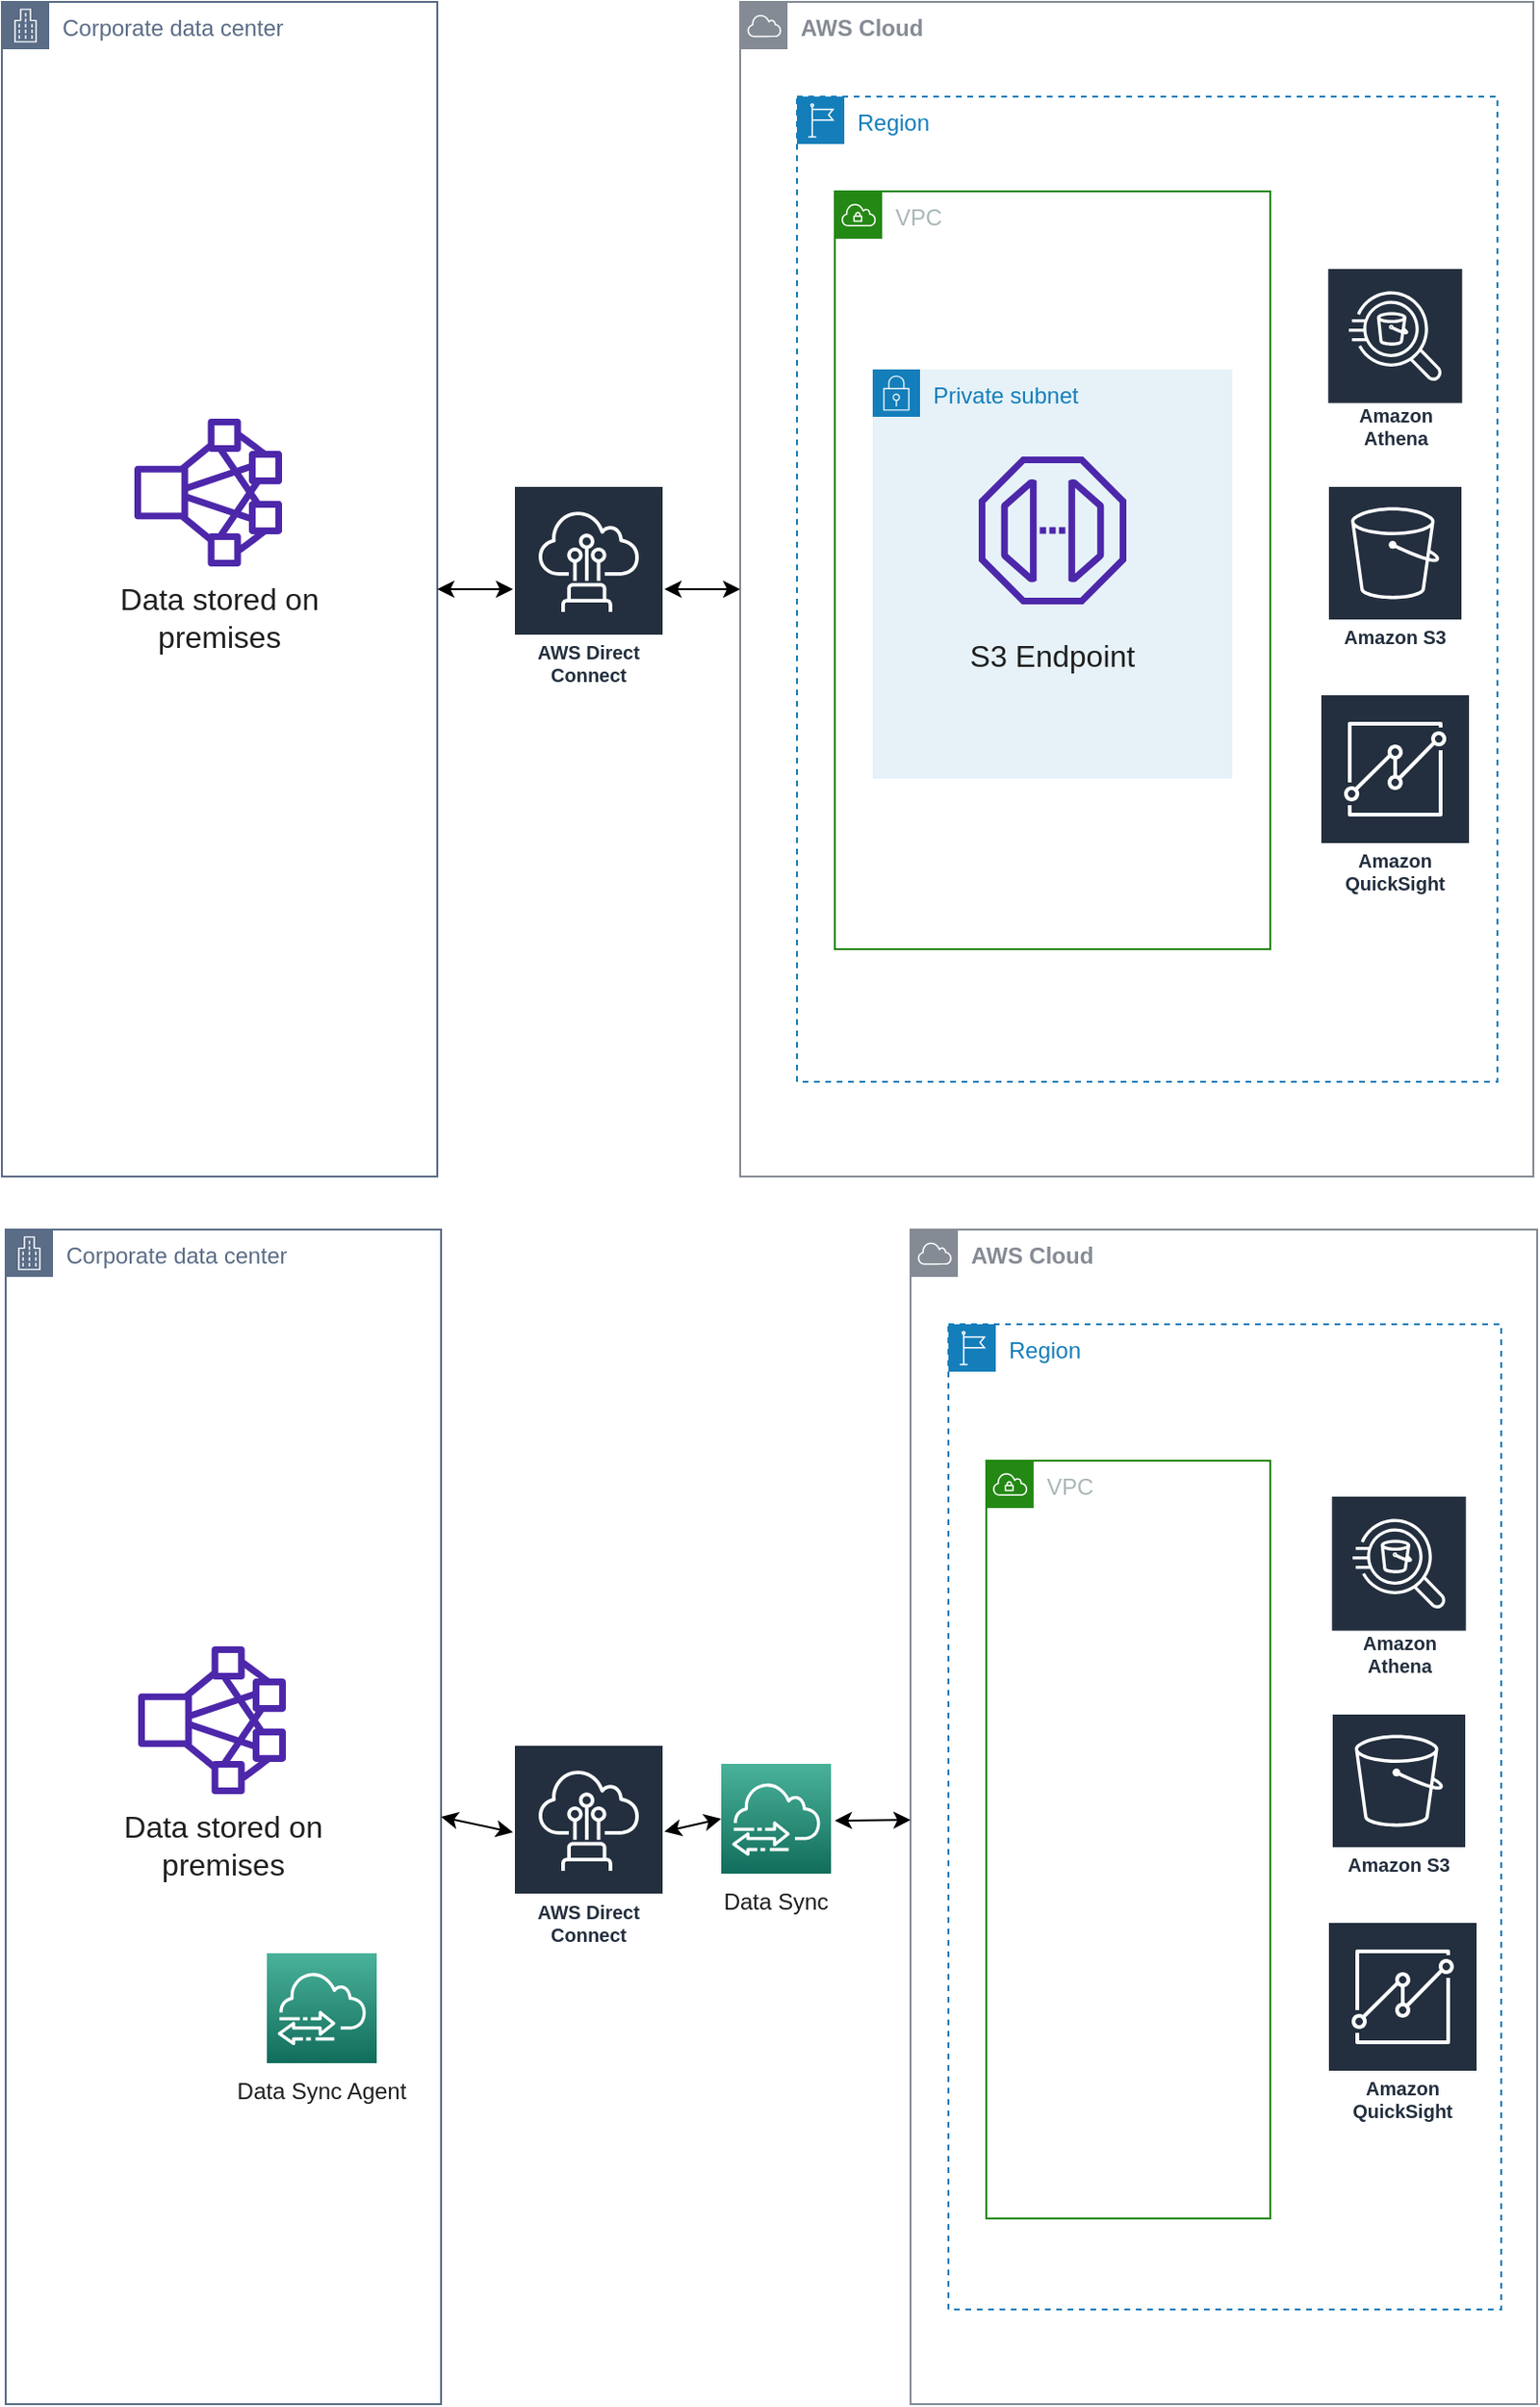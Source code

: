 <mxfile version="20.6.2" type="github">
  <diagram id="0KVzS3gzruAa5SCd7N2P" name="Page-1">
    <mxGraphModel dx="1186" dy="705" grid="1" gridSize="10" guides="1" tooltips="1" connect="1" arrows="1" fold="1" page="1" pageScale="1" pageWidth="827" pageHeight="1169" math="0" shadow="0">
      <root>
        <mxCell id="0" />
        <mxCell id="1" parent="0" />
        <mxCell id="hv5cUMv6Dfn7MdZd3gP0-1" value="&lt;b&gt;AWS Cloud&lt;/b&gt;" style="sketch=0;outlineConnect=0;gradientColor=none;html=1;whiteSpace=wrap;fontSize=12;fontStyle=0;shape=mxgraph.aws4.group;grIcon=mxgraph.aws4.group_aws_cloud;strokeColor=#858B94;fillColor=none;verticalAlign=top;align=left;spacingLeft=30;fontColor=#858B94;dashed=0;" parent="1" vertex="1">
          <mxGeometry x="400" y="100" width="419" height="620" as="geometry" />
        </mxCell>
        <mxCell id="hv5cUMv6Dfn7MdZd3gP0-86" value="Region" style="points=[[0,0],[0.25,0],[0.5,0],[0.75,0],[1,0],[1,0.25],[1,0.5],[1,0.75],[1,1],[0.75,1],[0.5,1],[0.25,1],[0,1],[0,0.75],[0,0.5],[0,0.25]];outlineConnect=0;gradientColor=none;html=1;whiteSpace=wrap;fontSize=12;fontStyle=0;container=1;pointerEvents=0;collapsible=0;recursiveResize=0;shape=mxgraph.aws4.group;grIcon=mxgraph.aws4.group_region;strokeColor=#147EBA;fillColor=none;verticalAlign=top;align=left;spacingLeft=30;fontColor=#147EBA;dashed=1;" parent="1" vertex="1">
          <mxGeometry x="430" y="150" width="370" height="520" as="geometry" />
        </mxCell>
        <mxCell id="hv5cUMv6Dfn7MdZd3gP0-87" value="VPC" style="points=[[0,0],[0.25,0],[0.5,0],[0.75,0],[1,0],[1,0.25],[1,0.5],[1,0.75],[1,1],[0.75,1],[0.5,1],[0.25,1],[0,1],[0,0.75],[0,0.5],[0,0.25]];outlineConnect=0;gradientColor=none;html=1;whiteSpace=wrap;fontSize=12;fontStyle=0;container=1;pointerEvents=0;collapsible=0;recursiveResize=0;shape=mxgraph.aws4.group;grIcon=mxgraph.aws4.group_vpc;strokeColor=#248814;fillColor=none;verticalAlign=top;align=left;spacingLeft=30;fontColor=#AAB7B8;dashed=0;" parent="hv5cUMv6Dfn7MdZd3gP0-86" vertex="1">
          <mxGeometry x="20" y="50" width="230" height="400" as="geometry" />
        </mxCell>
        <mxCell id="bt1ztzc81OhMpk3LV-u5-9" value="Private subnet" style="points=[[0,0],[0.25,0],[0.5,0],[0.75,0],[1,0],[1,0.25],[1,0.5],[1,0.75],[1,1],[0.75,1],[0.5,1],[0.25,1],[0,1],[0,0.75],[0,0.5],[0,0.25]];outlineConnect=0;gradientColor=none;html=1;whiteSpace=wrap;fontSize=12;fontStyle=0;container=1;pointerEvents=0;collapsible=0;recursiveResize=0;shape=mxgraph.aws4.group;grIcon=mxgraph.aws4.group_security_group;grStroke=0;strokeColor=#147EBA;fillColor=#E6F2F8;verticalAlign=top;align=left;spacingLeft=30;fontColor=#147EBA;dashed=0;" vertex="1" parent="hv5cUMv6Dfn7MdZd3gP0-87">
          <mxGeometry x="20" y="94" width="190" height="216" as="geometry" />
        </mxCell>
        <mxCell id="bt1ztzc81OhMpk3LV-u5-6" value="" style="sketch=0;outlineConnect=0;fontColor=#232F3E;gradientColor=none;fillColor=#4D27AA;strokeColor=none;dashed=0;verticalLabelPosition=bottom;verticalAlign=top;align=center;html=1;fontSize=12;fontStyle=0;aspect=fixed;pointerEvents=1;shape=mxgraph.aws4.endpoint;" vertex="1" parent="bt1ztzc81OhMpk3LV-u5-9">
          <mxGeometry x="56" y="46" width="78" height="78" as="geometry" />
        </mxCell>
        <mxCell id="bt1ztzc81OhMpk3LV-u5-7" value="&lt;div style=&quot;&quot;&gt;&lt;span style=&quot;background-color: initial; font-size: 16px;&quot;&gt;&lt;font face=&quot;Source Sans Pro, Arial, sans-serif&quot; color=&quot;#1f1f1f&quot;&gt;S3 Endpoint&lt;/font&gt;&lt;/span&gt;&lt;/div&gt;" style="text;html=1;strokeColor=none;fillColor=none;align=center;verticalAlign=middle;whiteSpace=wrap;rounded=0;" vertex="1" parent="hv5cUMv6Dfn7MdZd3gP0-87">
          <mxGeometry x="56" y="230" width="118" height="30" as="geometry" />
        </mxCell>
        <mxCell id="bt1ztzc81OhMpk3LV-u5-3" value="Amazon QuickSight" style="sketch=0;outlineConnect=0;fontColor=#232F3E;gradientColor=none;strokeColor=#ffffff;fillColor=#232F3E;dashed=0;verticalLabelPosition=middle;verticalAlign=bottom;align=center;html=1;whiteSpace=wrap;fontSize=10;fontStyle=1;spacing=3;shape=mxgraph.aws4.productIcon;prIcon=mxgraph.aws4.quicksight;" vertex="1" parent="hv5cUMv6Dfn7MdZd3gP0-86">
          <mxGeometry x="276" y="315" width="80" height="110" as="geometry" />
        </mxCell>
        <mxCell id="bt1ztzc81OhMpk3LV-u5-8" value="Amazon Athena" style="sketch=0;outlineConnect=0;fontColor=#232F3E;gradientColor=none;strokeColor=#ffffff;fillColor=#232F3E;dashed=0;verticalLabelPosition=middle;verticalAlign=bottom;align=center;html=1;whiteSpace=wrap;fontSize=10;fontStyle=1;spacing=3;shape=mxgraph.aws4.productIcon;prIcon=mxgraph.aws4.athena;" vertex="1" parent="hv5cUMv6Dfn7MdZd3gP0-86">
          <mxGeometry x="279.63" y="90" width="72.73" height="100" as="geometry" />
        </mxCell>
        <mxCell id="hv5cUMv6Dfn7MdZd3gP0-88" value="Amazon S3" style="sketch=0;outlineConnect=0;fontColor=#232F3E;gradientColor=none;strokeColor=#ffffff;fillColor=#232F3E;dashed=0;verticalLabelPosition=middle;verticalAlign=bottom;align=center;html=1;whiteSpace=wrap;fontSize=10;fontStyle=1;spacing=3;shape=mxgraph.aws4.productIcon;prIcon=mxgraph.aws4.s3;" parent="1" vertex="1">
          <mxGeometry x="710" y="355" width="72" height="90" as="geometry" />
        </mxCell>
        <mxCell id="hv5cUMv6Dfn7MdZd3gP0-89" value="Corporate data center" style="points=[[0,0],[0.25,0],[0.5,0],[0.75,0],[1,0],[1,0.25],[1,0.5],[1,0.75],[1,1],[0.75,1],[0.5,1],[0.25,1],[0,1],[0,0.75],[0,0.5],[0,0.25]];outlineConnect=0;gradientColor=none;html=1;whiteSpace=wrap;fontSize=12;fontStyle=0;container=1;pointerEvents=0;collapsible=0;recursiveResize=0;shape=mxgraph.aws4.group;grIcon=mxgraph.aws4.group_corporate_data_center;strokeColor=#5A6C86;fillColor=none;verticalAlign=top;align=left;spacingLeft=30;fontColor=#5A6C86;dashed=0;" parent="1" vertex="1">
          <mxGeometry x="10" y="100" width="230" height="620" as="geometry" />
        </mxCell>
        <mxCell id="bt1ztzc81OhMpk3LV-u5-4" value="" style="sketch=0;outlineConnect=0;fontColor=#232F3E;gradientColor=none;fillColor=#4D27AA;strokeColor=none;dashed=0;verticalLabelPosition=bottom;verticalAlign=top;align=center;html=1;fontSize=12;fontStyle=0;aspect=fixed;pointerEvents=1;shape=mxgraph.aws4.cluster;" vertex="1" parent="hv5cUMv6Dfn7MdZd3gP0-89">
          <mxGeometry x="70" y="220" width="78" height="78" as="geometry" />
        </mxCell>
        <mxCell id="bt1ztzc81OhMpk3LV-u5-5" value="&lt;div style=&quot;&quot;&gt;&lt;span style=&quot;background-color: initial; font-size: 16px;&quot;&gt;&lt;font face=&quot;Source Sans Pro, Arial, sans-serif&quot; color=&quot;#1f1f1f&quot;&gt;Data stored on premises&lt;/font&gt;&lt;/span&gt;&lt;/div&gt;" style="text;html=1;strokeColor=none;fillColor=none;align=center;verticalAlign=middle;whiteSpace=wrap;rounded=0;" vertex="1" parent="hv5cUMv6Dfn7MdZd3gP0-89">
          <mxGeometry x="56" y="310" width="118" height="30" as="geometry" />
        </mxCell>
        <mxCell id="hv5cUMv6Dfn7MdZd3gP0-90" value="AWS Direct Connect" style="sketch=0;outlineConnect=0;fontColor=#232F3E;gradientColor=none;strokeColor=#ffffff;fillColor=#232F3E;dashed=0;verticalLabelPosition=middle;verticalAlign=bottom;align=center;html=1;whiteSpace=wrap;fontSize=10;fontStyle=1;spacing=3;shape=mxgraph.aws4.productIcon;prIcon=mxgraph.aws4.direct_connect;" parent="1" vertex="1">
          <mxGeometry x="280" y="355" width="80" height="110" as="geometry" />
        </mxCell>
        <mxCell id="hv5cUMv6Dfn7MdZd3gP0-93" value="" style="endArrow=classic;startArrow=classic;html=1;rounded=0;exitX=1;exitY=0.5;exitDx=0;exitDy=0;" parent="1" source="hv5cUMv6Dfn7MdZd3gP0-89" target="hv5cUMv6Dfn7MdZd3gP0-90" edge="1">
          <mxGeometry width="50" height="50" relative="1" as="geometry">
            <mxPoint x="295" y="527" as="sourcePoint" />
            <mxPoint x="345" y="477" as="targetPoint" />
          </mxGeometry>
        </mxCell>
        <mxCell id="hv5cUMv6Dfn7MdZd3gP0-94" value="" style="endArrow=classic;startArrow=classic;html=1;rounded=0;" parent="1" source="hv5cUMv6Dfn7MdZd3gP0-90" target="hv5cUMv6Dfn7MdZd3gP0-1" edge="1">
          <mxGeometry width="50" height="50" relative="1" as="geometry">
            <mxPoint x="347" y="420" as="sourcePoint" />
            <mxPoint x="387" y="420" as="targetPoint" />
          </mxGeometry>
        </mxCell>
        <mxCell id="bt1ztzc81OhMpk3LV-u5-10" value="&lt;b&gt;AWS Cloud&lt;/b&gt;" style="sketch=0;outlineConnect=0;gradientColor=none;html=1;whiteSpace=wrap;fontSize=12;fontStyle=0;shape=mxgraph.aws4.group;grIcon=mxgraph.aws4.group_aws_cloud;strokeColor=#858B94;fillColor=none;verticalAlign=top;align=left;spacingLeft=30;fontColor=#858B94;dashed=0;" vertex="1" parent="1">
          <mxGeometry x="490" y="748" width="331" height="620" as="geometry" />
        </mxCell>
        <mxCell id="bt1ztzc81OhMpk3LV-u5-11" value="Region" style="points=[[0,0],[0.25,0],[0.5,0],[0.75,0],[1,0],[1,0.25],[1,0.5],[1,0.75],[1,1],[0.75,1],[0.5,1],[0.25,1],[0,1],[0,0.75],[0,0.5],[0,0.25]];outlineConnect=0;gradientColor=none;html=1;whiteSpace=wrap;fontSize=12;fontStyle=0;container=1;pointerEvents=0;collapsible=0;recursiveResize=0;shape=mxgraph.aws4.group;grIcon=mxgraph.aws4.group_region;strokeColor=#147EBA;fillColor=none;verticalAlign=top;align=left;spacingLeft=30;fontColor=#147EBA;dashed=1;" vertex="1" parent="1">
          <mxGeometry x="510" y="798" width="292" height="520" as="geometry" />
        </mxCell>
        <mxCell id="bt1ztzc81OhMpk3LV-u5-12" value="VPC" style="points=[[0,0],[0.25,0],[0.5,0],[0.75,0],[1,0],[1,0.25],[1,0.5],[1,0.75],[1,1],[0.75,1],[0.5,1],[0.25,1],[0,1],[0,0.75],[0,0.5],[0,0.25]];outlineConnect=0;gradientColor=none;html=1;whiteSpace=wrap;fontSize=12;fontStyle=0;container=1;pointerEvents=0;collapsible=0;recursiveResize=0;shape=mxgraph.aws4.group;grIcon=mxgraph.aws4.group_vpc;strokeColor=#248814;fillColor=none;verticalAlign=top;align=left;spacingLeft=30;fontColor=#AAB7B8;dashed=0;" vertex="1" parent="bt1ztzc81OhMpk3LV-u5-11">
          <mxGeometry x="20" y="72" width="150" height="400" as="geometry" />
        </mxCell>
        <mxCell id="bt1ztzc81OhMpk3LV-u5-16" value="Amazon QuickSight" style="sketch=0;outlineConnect=0;fontColor=#232F3E;gradientColor=none;strokeColor=#ffffff;fillColor=#232F3E;dashed=0;verticalLabelPosition=middle;verticalAlign=bottom;align=center;html=1;whiteSpace=wrap;fontSize=10;fontStyle=1;spacing=3;shape=mxgraph.aws4.productIcon;prIcon=mxgraph.aws4.quicksight;" vertex="1" parent="bt1ztzc81OhMpk3LV-u5-11">
          <mxGeometry x="200" y="315" width="80" height="110" as="geometry" />
        </mxCell>
        <mxCell id="bt1ztzc81OhMpk3LV-u5-17" value="Amazon Athena" style="sketch=0;outlineConnect=0;fontColor=#232F3E;gradientColor=none;strokeColor=#ffffff;fillColor=#232F3E;dashed=0;verticalLabelPosition=middle;verticalAlign=bottom;align=center;html=1;whiteSpace=wrap;fontSize=10;fontStyle=1;spacing=3;shape=mxgraph.aws4.productIcon;prIcon=mxgraph.aws4.athena;" vertex="1" parent="bt1ztzc81OhMpk3LV-u5-11">
          <mxGeometry x="201.63" y="90" width="72.73" height="100" as="geometry" />
        </mxCell>
        <mxCell id="bt1ztzc81OhMpk3LV-u5-18" value="Amazon S3" style="sketch=0;outlineConnect=0;fontColor=#232F3E;gradientColor=none;strokeColor=#ffffff;fillColor=#232F3E;dashed=0;verticalLabelPosition=middle;verticalAlign=bottom;align=center;html=1;whiteSpace=wrap;fontSize=10;fontStyle=1;spacing=3;shape=mxgraph.aws4.productIcon;prIcon=mxgraph.aws4.s3;" vertex="1" parent="1">
          <mxGeometry x="712" y="1003" width="72" height="90" as="geometry" />
        </mxCell>
        <mxCell id="bt1ztzc81OhMpk3LV-u5-19" value="Corporate data center" style="points=[[0,0],[0.25,0],[0.5,0],[0.75,0],[1,0],[1,0.25],[1,0.5],[1,0.75],[1,1],[0.75,1],[0.5,1],[0.25,1],[0,1],[0,0.75],[0,0.5],[0,0.25]];outlineConnect=0;gradientColor=none;html=1;whiteSpace=wrap;fontSize=12;fontStyle=0;container=1;pointerEvents=0;collapsible=0;recursiveResize=0;shape=mxgraph.aws4.group;grIcon=mxgraph.aws4.group_corporate_data_center;strokeColor=#5A6C86;fillColor=none;verticalAlign=top;align=left;spacingLeft=30;fontColor=#5A6C86;dashed=0;" vertex="1" parent="1">
          <mxGeometry x="12" y="748" width="230" height="620" as="geometry" />
        </mxCell>
        <mxCell id="bt1ztzc81OhMpk3LV-u5-20" value="" style="sketch=0;outlineConnect=0;fontColor=#232F3E;gradientColor=none;fillColor=#4D27AA;strokeColor=none;dashed=0;verticalLabelPosition=bottom;verticalAlign=top;align=center;html=1;fontSize=12;fontStyle=0;aspect=fixed;pointerEvents=1;shape=mxgraph.aws4.cluster;" vertex="1" parent="bt1ztzc81OhMpk3LV-u5-19">
          <mxGeometry x="70" y="220" width="78" height="78" as="geometry" />
        </mxCell>
        <mxCell id="bt1ztzc81OhMpk3LV-u5-21" value="&lt;div style=&quot;&quot;&gt;&lt;span style=&quot;background-color: initial; font-size: 16px;&quot;&gt;&lt;font face=&quot;Source Sans Pro, Arial, sans-serif&quot; color=&quot;#1f1f1f&quot;&gt;Data stored on premises&lt;/font&gt;&lt;/span&gt;&lt;/div&gt;" style="text;html=1;strokeColor=none;fillColor=none;align=center;verticalAlign=middle;whiteSpace=wrap;rounded=0;" vertex="1" parent="bt1ztzc81OhMpk3LV-u5-19">
          <mxGeometry x="56" y="310" width="118" height="30" as="geometry" />
        </mxCell>
        <mxCell id="bt1ztzc81OhMpk3LV-u5-29" value="" style="sketch=0;points=[[0,0,0],[0.25,0,0],[0.5,0,0],[0.75,0,0],[1,0,0],[0,1,0],[0.25,1,0],[0.5,1,0],[0.75,1,0],[1,1,0],[0,0.25,0],[0,0.5,0],[0,0.75,0],[1,0.25,0],[1,0.5,0],[1,0.75,0]];outlineConnect=0;fontColor=#232F3E;gradientColor=#4AB29A;gradientDirection=north;fillColor=#116D5B;strokeColor=#ffffff;dashed=0;verticalLabelPosition=bottom;verticalAlign=top;align=center;html=1;fontSize=12;fontStyle=0;aspect=fixed;shape=mxgraph.aws4.resourceIcon;resIcon=mxgraph.aws4.datasync;" vertex="1" parent="bt1ztzc81OhMpk3LV-u5-19">
          <mxGeometry x="138" y="382" width="58" height="58" as="geometry" />
        </mxCell>
        <mxCell id="bt1ztzc81OhMpk3LV-u5-30" value="&lt;div style=&quot;&quot;&gt;&lt;span style=&quot;background-color: initial;&quot;&gt;&lt;font style=&quot;font-size: 12px;&quot; face=&quot;Source Sans Pro, Arial, sans-serif&quot; color=&quot;#1f1f1f&quot;&gt;Data Sync Agent&lt;/font&gt;&lt;/span&gt;&lt;/div&gt;" style="text;html=1;strokeColor=none;fillColor=none;align=center;verticalAlign=middle;whiteSpace=wrap;rounded=0;" vertex="1" parent="bt1ztzc81OhMpk3LV-u5-19">
          <mxGeometry x="108" y="440" width="118" height="30" as="geometry" />
        </mxCell>
        <mxCell id="bt1ztzc81OhMpk3LV-u5-22" value="AWS Direct Connect" style="sketch=0;outlineConnect=0;fontColor=#232F3E;gradientColor=none;strokeColor=#ffffff;fillColor=#232F3E;dashed=0;verticalLabelPosition=middle;verticalAlign=bottom;align=center;html=1;whiteSpace=wrap;fontSize=10;fontStyle=1;spacing=3;shape=mxgraph.aws4.productIcon;prIcon=mxgraph.aws4.direct_connect;" vertex="1" parent="1">
          <mxGeometry x="280" y="1019.5" width="80" height="110.5" as="geometry" />
        </mxCell>
        <mxCell id="bt1ztzc81OhMpk3LV-u5-23" value="" style="endArrow=classic;startArrow=classic;html=1;rounded=0;exitX=1;exitY=0.5;exitDx=0;exitDy=0;" edge="1" parent="1" source="bt1ztzc81OhMpk3LV-u5-19" target="bt1ztzc81OhMpk3LV-u5-22">
          <mxGeometry width="50" height="50" relative="1" as="geometry">
            <mxPoint x="297" y="1175" as="sourcePoint" />
            <mxPoint x="347" y="1125" as="targetPoint" />
          </mxGeometry>
        </mxCell>
        <mxCell id="bt1ztzc81OhMpk3LV-u5-24" value="" style="endArrow=classic;startArrow=classic;html=1;rounded=0;" edge="1" parent="1" target="bt1ztzc81OhMpk3LV-u5-10">
          <mxGeometry width="50" height="50" relative="1" as="geometry">
            <mxPoint x="450" y="1060" as="sourcePoint" />
            <mxPoint x="389" y="1068" as="targetPoint" />
          </mxGeometry>
        </mxCell>
        <mxCell id="bt1ztzc81OhMpk3LV-u5-26" value="" style="sketch=0;points=[[0,0,0],[0.25,0,0],[0.5,0,0],[0.75,0,0],[1,0,0],[0,1,0],[0.25,1,0],[0.5,1,0],[0.75,1,0],[1,1,0],[0,0.25,0],[0,0.5,0],[0,0.75,0],[1,0.25,0],[1,0.5,0],[1,0.75,0]];outlineConnect=0;fontColor=#232F3E;gradientColor=#4AB29A;gradientDirection=north;fillColor=#116D5B;strokeColor=#ffffff;dashed=0;verticalLabelPosition=bottom;verticalAlign=top;align=center;html=1;fontSize=12;fontStyle=0;aspect=fixed;shape=mxgraph.aws4.resourceIcon;resIcon=mxgraph.aws4.datasync;" vertex="1" parent="1">
          <mxGeometry x="390" y="1030" width="58" height="58" as="geometry" />
        </mxCell>
        <mxCell id="bt1ztzc81OhMpk3LV-u5-27" value="" style="endArrow=classic;startArrow=classic;html=1;rounded=0;entryX=0;entryY=0.5;entryDx=0;entryDy=0;entryPerimeter=0;" edge="1" parent="1" source="bt1ztzc81OhMpk3LV-u5-22" target="bt1ztzc81OhMpk3LV-u5-26">
          <mxGeometry width="50" height="50" relative="1" as="geometry">
            <mxPoint x="427" y="1116" as="sourcePoint" />
            <mxPoint x="467" y="1115.611" as="targetPoint" />
          </mxGeometry>
        </mxCell>
        <mxCell id="bt1ztzc81OhMpk3LV-u5-28" value="&lt;div style=&quot;&quot;&gt;&lt;span style=&quot;background-color: initial;&quot;&gt;&lt;font style=&quot;font-size: 12px;&quot; face=&quot;Source Sans Pro, Arial, sans-serif&quot; color=&quot;#1f1f1f&quot;&gt;Data Sync&lt;/font&gt;&lt;/span&gt;&lt;/div&gt;" style="text;html=1;strokeColor=none;fillColor=none;align=center;verticalAlign=middle;whiteSpace=wrap;rounded=0;" vertex="1" parent="1">
          <mxGeometry x="360" y="1088" width="118" height="30" as="geometry" />
        </mxCell>
      </root>
    </mxGraphModel>
  </diagram>
</mxfile>
